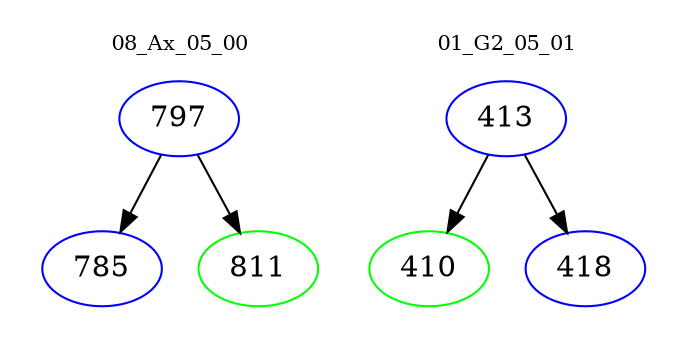 digraph{
subgraph cluster_0 {
color = white
label = "08_Ax_05_00";
fontsize=10;
T0_797 [label="797", color="blue"]
T0_797 -> T0_785 [color="black"]
T0_785 [label="785", color="blue"]
T0_797 -> T0_811 [color="black"]
T0_811 [label="811", color="green"]
}
subgraph cluster_1 {
color = white
label = "01_G2_05_01";
fontsize=10;
T1_413 [label="413", color="blue"]
T1_413 -> T1_410 [color="black"]
T1_410 [label="410", color="green"]
T1_413 -> T1_418 [color="black"]
T1_418 [label="418", color="blue"]
}
}
